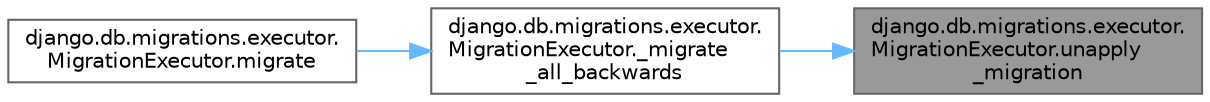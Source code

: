 digraph "django.db.migrations.executor.MigrationExecutor.unapply_migration"
{
 // LATEX_PDF_SIZE
  bgcolor="transparent";
  edge [fontname=Helvetica,fontsize=10,labelfontname=Helvetica,labelfontsize=10];
  node [fontname=Helvetica,fontsize=10,shape=box,height=0.2,width=0.4];
  rankdir="RL";
  Node1 [id="Node000001",label="django.db.migrations.executor.\lMigrationExecutor.unapply\l_migration",height=0.2,width=0.4,color="gray40", fillcolor="grey60", style="filled", fontcolor="black",tooltip=" "];
  Node1 -> Node2 [id="edge1_Node000001_Node000002",dir="back",color="steelblue1",style="solid",tooltip=" "];
  Node2 [id="Node000002",label="django.db.migrations.executor.\lMigrationExecutor._migrate\l_all_backwards",height=0.2,width=0.4,color="grey40", fillcolor="white", style="filled",URL="$classdjango_1_1db_1_1migrations_1_1executor_1_1_migration_executor.html#a0de959c3ef56dd5973ad2f87e6ad8ad2",tooltip=" "];
  Node2 -> Node3 [id="edge2_Node000002_Node000003",dir="back",color="steelblue1",style="solid",tooltip=" "];
  Node3 [id="Node000003",label="django.db.migrations.executor.\lMigrationExecutor.migrate",height=0.2,width=0.4,color="grey40", fillcolor="white", style="filled",URL="$classdjango_1_1db_1_1migrations_1_1executor_1_1_migration_executor.html#a3d41c1ebde143043232873af2bef51a1",tooltip=" "];
}
